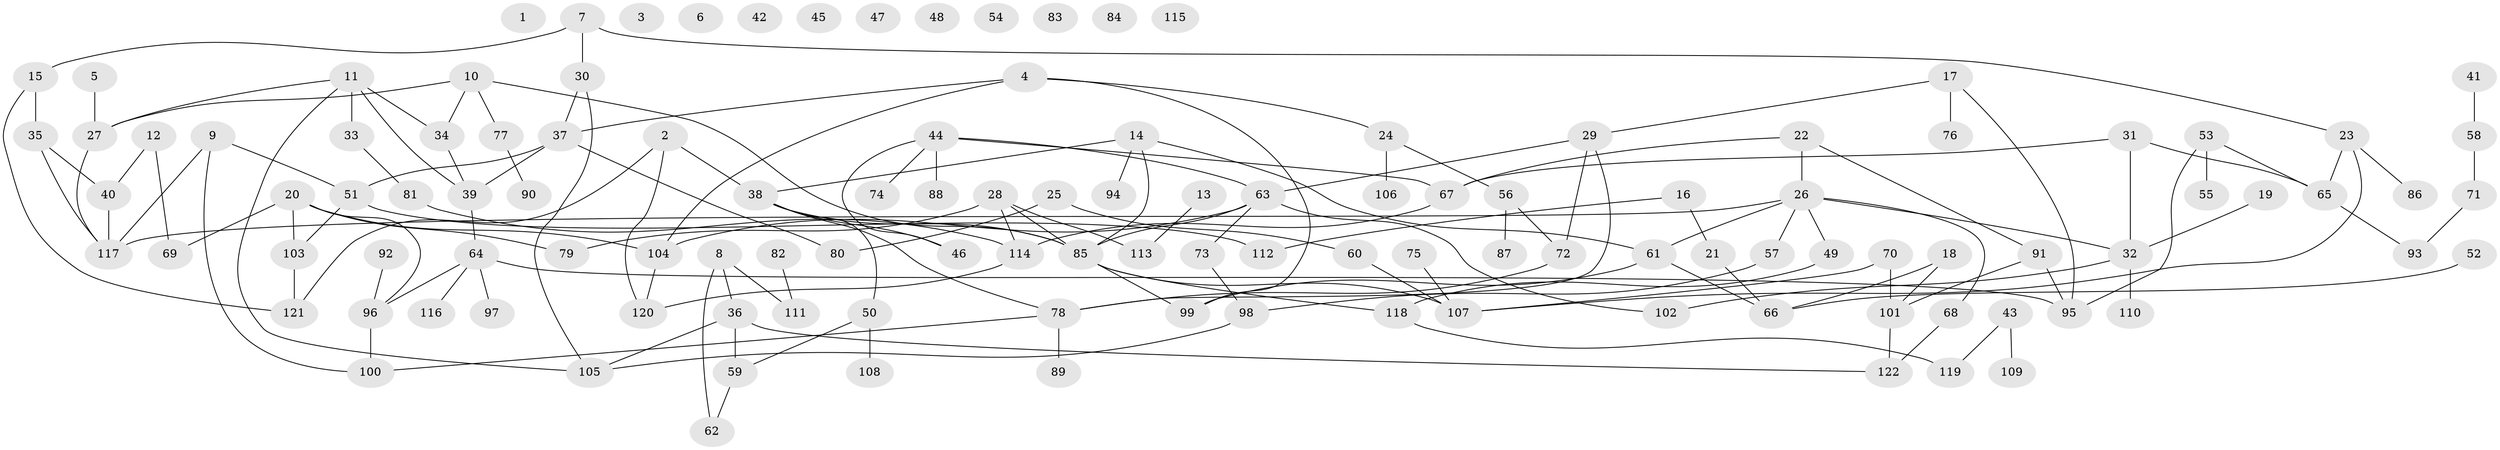 // coarse degree distribution, {2: 0.1111111111111111, 12: 0.037037037037037035, 1: 0.37037037037037035, 3: 0.07407407407407407, 5: 0.037037037037037035, 6: 0.1111111111111111, 10: 0.037037037037037035, 4: 0.07407407407407407, 8: 0.037037037037037035, 7: 0.07407407407407407, 9: 0.037037037037037035}
// Generated by graph-tools (version 1.1) at 2025/35/03/04/25 23:35:43]
// undirected, 122 vertices, 156 edges
graph export_dot {
  node [color=gray90,style=filled];
  1;
  2;
  3;
  4;
  5;
  6;
  7;
  8;
  9;
  10;
  11;
  12;
  13;
  14;
  15;
  16;
  17;
  18;
  19;
  20;
  21;
  22;
  23;
  24;
  25;
  26;
  27;
  28;
  29;
  30;
  31;
  32;
  33;
  34;
  35;
  36;
  37;
  38;
  39;
  40;
  41;
  42;
  43;
  44;
  45;
  46;
  47;
  48;
  49;
  50;
  51;
  52;
  53;
  54;
  55;
  56;
  57;
  58;
  59;
  60;
  61;
  62;
  63;
  64;
  65;
  66;
  67;
  68;
  69;
  70;
  71;
  72;
  73;
  74;
  75;
  76;
  77;
  78;
  79;
  80;
  81;
  82;
  83;
  84;
  85;
  86;
  87;
  88;
  89;
  90;
  91;
  92;
  93;
  94;
  95;
  96;
  97;
  98;
  99;
  100;
  101;
  102;
  103;
  104;
  105;
  106;
  107;
  108;
  109;
  110;
  111;
  112;
  113;
  114;
  115;
  116;
  117;
  118;
  119;
  120;
  121;
  122;
  2 -- 38;
  2 -- 120;
  2 -- 121;
  4 -- 24;
  4 -- 37;
  4 -- 99;
  4 -- 104;
  5 -- 27;
  7 -- 15;
  7 -- 23;
  7 -- 30;
  8 -- 36;
  8 -- 62;
  8 -- 111;
  9 -- 51;
  9 -- 100;
  9 -- 117;
  10 -- 27;
  10 -- 34;
  10 -- 77;
  10 -- 85;
  11 -- 27;
  11 -- 33;
  11 -- 34;
  11 -- 39;
  11 -- 105;
  12 -- 40;
  12 -- 69;
  13 -- 113;
  14 -- 38;
  14 -- 61;
  14 -- 85;
  14 -- 94;
  15 -- 35;
  15 -- 121;
  16 -- 21;
  16 -- 112;
  17 -- 29;
  17 -- 76;
  17 -- 95;
  18 -- 66;
  18 -- 101;
  19 -- 32;
  20 -- 69;
  20 -- 79;
  20 -- 96;
  20 -- 103;
  20 -- 104;
  21 -- 66;
  22 -- 26;
  22 -- 67;
  22 -- 91;
  23 -- 65;
  23 -- 86;
  23 -- 107;
  24 -- 56;
  24 -- 106;
  25 -- 60;
  25 -- 80;
  26 -- 32;
  26 -- 49;
  26 -- 57;
  26 -- 61;
  26 -- 68;
  26 -- 117;
  27 -- 117;
  28 -- 79;
  28 -- 85;
  28 -- 113;
  28 -- 114;
  29 -- 63;
  29 -- 72;
  29 -- 78;
  30 -- 37;
  30 -- 105;
  31 -- 32;
  31 -- 65;
  31 -- 67;
  32 -- 102;
  32 -- 110;
  33 -- 81;
  34 -- 39;
  35 -- 40;
  35 -- 117;
  36 -- 59;
  36 -- 105;
  36 -- 122;
  37 -- 39;
  37 -- 51;
  37 -- 80;
  38 -- 46;
  38 -- 50;
  38 -- 78;
  38 -- 85;
  39 -- 64;
  40 -- 117;
  41 -- 58;
  43 -- 109;
  43 -- 119;
  44 -- 46;
  44 -- 63;
  44 -- 67;
  44 -- 74;
  44 -- 88;
  49 -- 118;
  50 -- 59;
  50 -- 108;
  51 -- 103;
  51 -- 112;
  52 -- 66;
  53 -- 55;
  53 -- 65;
  53 -- 95;
  56 -- 72;
  56 -- 87;
  57 -- 98;
  58 -- 71;
  59 -- 62;
  60 -- 107;
  61 -- 66;
  61 -- 99;
  63 -- 73;
  63 -- 85;
  63 -- 102;
  63 -- 104;
  64 -- 95;
  64 -- 96;
  64 -- 97;
  64 -- 116;
  65 -- 93;
  67 -- 114;
  68 -- 122;
  70 -- 101;
  70 -- 107;
  71 -- 93;
  72 -- 78;
  73 -- 98;
  75 -- 107;
  77 -- 90;
  78 -- 89;
  78 -- 100;
  81 -- 114;
  82 -- 111;
  85 -- 99;
  85 -- 107;
  85 -- 118;
  91 -- 95;
  91 -- 101;
  92 -- 96;
  96 -- 100;
  98 -- 105;
  101 -- 122;
  103 -- 121;
  104 -- 120;
  114 -- 120;
  118 -- 119;
}
